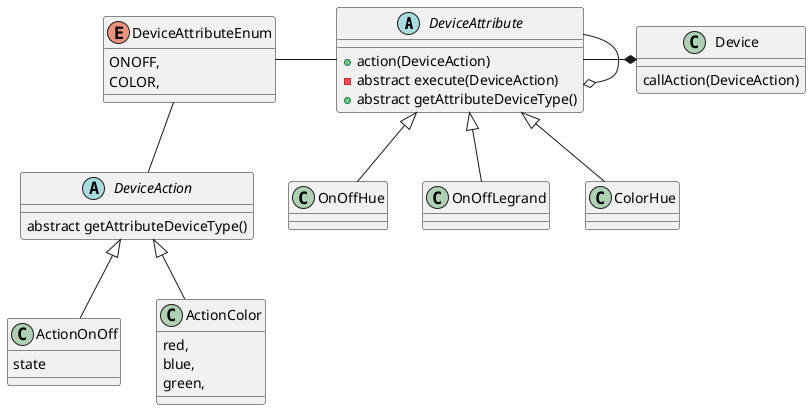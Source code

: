 @startuml


abstract class DeviceAttribute {
    + action(DeviceAction)
    - abstract execute(DeviceAction)
    + abstract getAttributeDeviceType()
}


enum DeviceAttributeEnum {
 ONOFF,
 COLOR,

}

class OnOffHue extends DeviceAttribute {


}

class OnOffLegrand extends DeviceAttribute {


}


class ColorHue extends DeviceAttribute {


}

DeviceAttributeEnum - DeviceAttribute
DeviceAttributeEnum -- DeviceAction
abstract class DeviceAction {

abstract getAttributeDeviceType()
}


class ActionOnOff extends DeviceAction{
 state
}

class ActionColor extends DeviceAction{
 red,
 blue,
 green,
}

class Device {
  callAction(DeviceAction)

}

DeviceAttribute -* Device
DeviceAttribute -o DeviceAttribute


@enduml